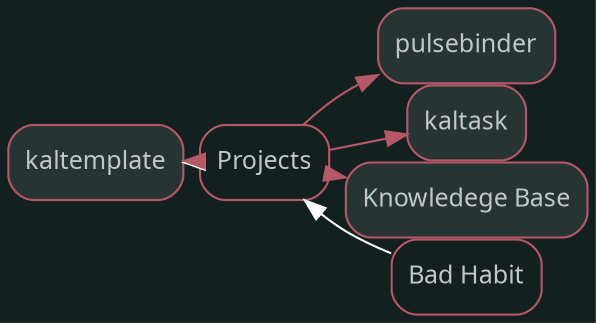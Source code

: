 digraph "kaltemplate" {graph [nodesep=0,ranksep=0,rankdir="LR",bgcolor="#132020"];node [shape="rectangle",style="rounded,filled",fontname="sans",fontsize="12px",labelfontname="sans",color="#b75867",fillcolor="#273434",fontcolor="#c4c7c7"];"kaltemplate" [label="kaltemplate",tooltip="kaltemplate",URL="../kaltemplate.html",target="_parent"];subgraph "Forward kaltemplate" {edge [color="#b75867"];}
node [shape="rectangle",style="rounded",fontname="sans",fontsize="12px",labelfontname="sans",color="#b75867",fillcolor="#FFFFFF",fontcolor="#c4c7c7"];"Projects" [label="Projects",tooltip="Projects",URL="../Projects.html",target="_parent"];subgraph "Backward kaltemplate" {edge [dir="back",color="#FFFFFF"];"kaltemplate" -> "Projects";}node [shape="rectangle",style="rounded,filled",fontname="sans",fontsize="12px",labelfontname="sans",color="#b75867",fillcolor="#273434",fontcolor="#c4c7c7"];"Projects" [label="Projects",tooltip="Projects",URL="../Projects.html",target="_parent"];"pulsebinder" [label="pulsebinder",tooltip="pulsebinder",URL="../pulsebinder.html",target="_parent"];"kaltemplate" [label="kaltemplate",tooltip="kaltemplate",URL="../kaltemplate.html",target="_parent"];"kaltask" [label="kaltask",tooltip="kaltask",URL="../kaltask.html",target="_parent"];"Knowledege Base" [label="Knowledege Base",tooltip="Knowledege Base",URL="../Knowledege Base.html",target="_parent"];subgraph "Forward Projects" {edge [color="#b75867"];"Projects" -> "pulsebinder";"Projects" -> "kaltemplate";"Projects" -> "kaltask";"Projects" -> "Knowledege Base";}
node [shape="rectangle",style="rounded",fontname="sans",fontsize="12px",labelfontname="sans",color="#b75867",fillcolor="#FFFFFF",fontcolor="#c4c7c7"];"Bad Habit" [label="Bad Habit",tooltip="Bad Habit",URL="../Bad Habit.html",target="_parent"];subgraph "Backward Projects" {edge [dir="back",color="#FFFFFF"];"Projects" -> "Bad Habit";}}